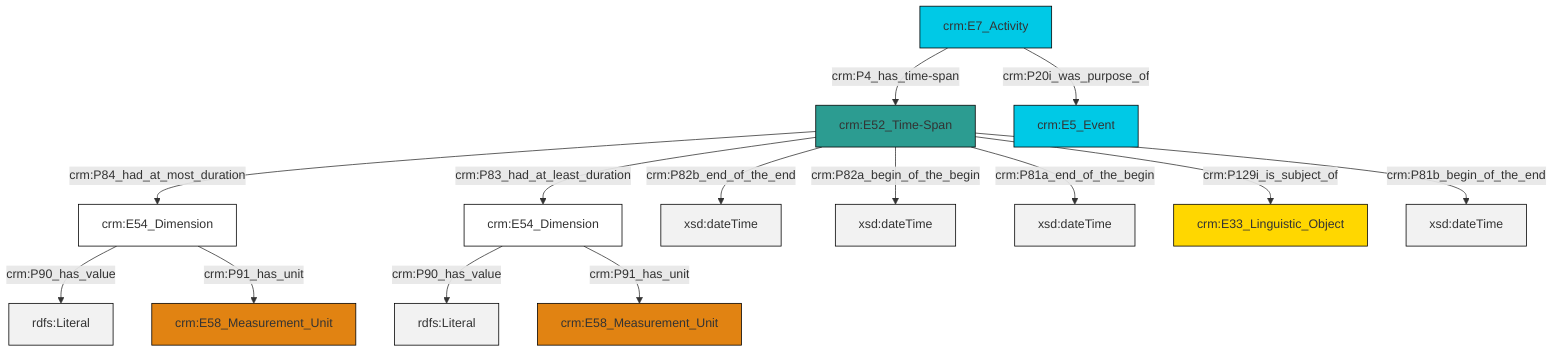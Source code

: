 graph TD
classDef Literal fill:#f2f2f2,stroke:#000000;
classDef CRM_Entity fill:#FFFFFF,stroke:#000000;
classDef Temporal_Entity fill:#00C9E6, stroke:#000000;
classDef Type fill:#E18312, stroke:#000000;
classDef Time-Span fill:#2C9C91, stroke:#000000;
classDef Appellation fill:#FFEB7F, stroke:#000000;
classDef Place fill:#008836, stroke:#000000;
classDef Persistent_Item fill:#B266B2, stroke:#000000;
classDef Conceptual_Object fill:#FFD700, stroke:#000000;
classDef Physical_Thing fill:#D2B48C, stroke:#000000;
classDef Actor fill:#f58aad, stroke:#000000;
classDef PC_Classes fill:#4ce600, stroke:#000000;
classDef Multi fill:#cccccc,stroke:#000000;

0["crm:E52_Time-Span"]:::Time-Span -->|crm:P84_had_at_most_duration| 1["crm:E54_Dimension"]:::CRM_Entity
2["crm:E54_Dimension"]:::CRM_Entity -->|crm:P90_has_value| 3[rdfs:Literal]:::Literal
0["crm:E52_Time-Span"]:::Time-Span -->|crm:P82b_end_of_the_end| 4[xsd:dateTime]:::Literal
0["crm:E52_Time-Span"]:::Time-Span -->|crm:P82a_begin_of_the_begin| 5[xsd:dateTime]:::Literal
0["crm:E52_Time-Span"]:::Time-Span -->|crm:P81a_end_of_the_begin| 8[xsd:dateTime]:::Literal
1["crm:E54_Dimension"]:::CRM_Entity -->|crm:P90_has_value| 11[rdfs:Literal]:::Literal
0["crm:E52_Time-Span"]:::Time-Span -->|crm:P129i_is_subject_of| 12["crm:E33_Linguistic_Object"]:::Conceptual_Object
0["crm:E52_Time-Span"]:::Time-Span -->|crm:P81b_begin_of_the_end| 13[xsd:dateTime]:::Literal
6["crm:E7_Activity"]:::Temporal_Entity -->|crm:P4_has_time-span| 0["crm:E52_Time-Span"]:::Time-Span
6["crm:E7_Activity"]:::Temporal_Entity -->|crm:P20i_was_purpose_of| 18["crm:E5_Event"]:::Temporal_Entity
1["crm:E54_Dimension"]:::CRM_Entity -->|crm:P91_has_unit| 9["crm:E58_Measurement_Unit"]:::Type
0["crm:E52_Time-Span"]:::Time-Span -->|crm:P83_had_at_least_duration| 2["crm:E54_Dimension"]:::CRM_Entity
2["crm:E54_Dimension"]:::CRM_Entity -->|crm:P91_has_unit| 15["crm:E58_Measurement_Unit"]:::Type